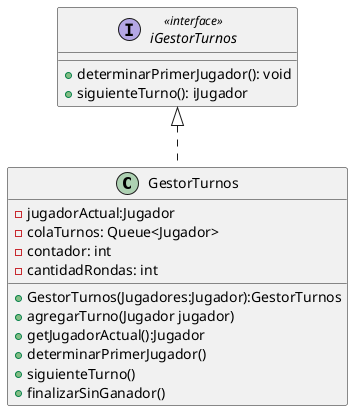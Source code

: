 @startuml
    class GestorTurnos {
        - jugadorActual:Jugador
        - colaTurnos: Queue<Jugador>
        - contador: int
        - cantidadRondas: int
        + GestorTurnos(Jugadores:Jugador):GestorTurnos
        + agregarTurno(Jugador jugador)
        + getJugadorActual():Jugador
        + determinarPrimerJugador()
        +siguienteTurno()
        +finalizarSinGanador()

    }

    interface iGestorTurnos << interface >> {
      + determinarPrimerJugador(): void
      + siguienteTurno(): iJugador
    }

    iGestorTurnos <|.- GestorTurnos

@enduml
@startuml(id=withErrors)
        class GestorTurnos {
                - jugadorActual:Jugador
                - colaTurnos: Queue<Jugador>
                - contador: int
                - cantidadRondas: int
                + GestorTurnos(Jugadores:Jugador):GestorTurnos
                + agregarTurno(Jugador jugador)
                + getJugadorActual():Jugador
                + determinarPrimerJugador()
                +siguienteTurno()
                +finalizarSinGanador()

            }

       exception SinGanadorException{

           }
           GestorTurnos .-> SinGanadorException
@enduml